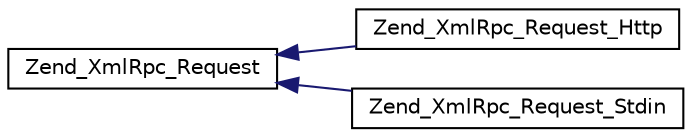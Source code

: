 digraph G
{
  edge [fontname="Helvetica",fontsize="10",labelfontname="Helvetica",labelfontsize="10"];
  node [fontname="Helvetica",fontsize="10",shape=record];
  rankdir="LR";
  Node1 [label="Zend_XmlRpc_Request",height=0.2,width=0.4,color="black", fillcolor="white", style="filled",URL="$class_zend___xml_rpc___request.html"];
  Node1 -> Node2 [dir="back",color="midnightblue",fontsize="10",style="solid",fontname="Helvetica"];
  Node2 [label="Zend_XmlRpc_Request_Http",height=0.2,width=0.4,color="black", fillcolor="white", style="filled",URL="$class_zend___xml_rpc___request___http.html"];
  Node1 -> Node3 [dir="back",color="midnightblue",fontsize="10",style="solid",fontname="Helvetica"];
  Node3 [label="Zend_XmlRpc_Request_Stdin",height=0.2,width=0.4,color="black", fillcolor="white", style="filled",URL="$class_zend___xml_rpc___request___stdin.html"];
}
